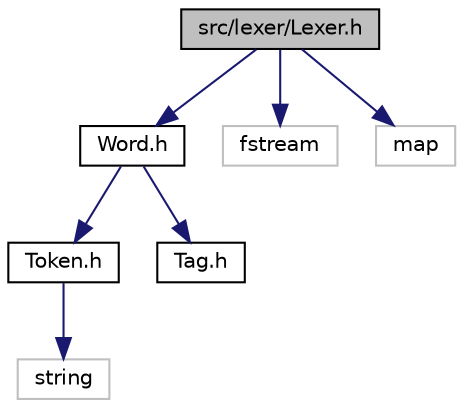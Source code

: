 digraph "src/lexer/Lexer.h"
{
  edge [fontname="Helvetica",fontsize="10",labelfontname="Helvetica",labelfontsize="10"];
  node [fontname="Helvetica",fontsize="10",shape=record];
  Node0 [label="src/lexer/Lexer.h",height=0.2,width=0.4,color="black", fillcolor="grey75", style="filled", fontcolor="black"];
  Node0 -> Node1 [color="midnightblue",fontsize="10",style="solid",fontname="Helvetica"];
  Node1 [label="Word.h",height=0.2,width=0.4,color="black", fillcolor="white", style="filled",URL="$_word_8h.html"];
  Node1 -> Node2 [color="midnightblue",fontsize="10",style="solid",fontname="Helvetica"];
  Node2 [label="Token.h",height=0.2,width=0.4,color="black", fillcolor="white", style="filled",URL="$_token_8h.html"];
  Node2 -> Node3 [color="midnightblue",fontsize="10",style="solid",fontname="Helvetica"];
  Node3 [label="string",height=0.2,width=0.4,color="grey75", fillcolor="white", style="filled"];
  Node1 -> Node4 [color="midnightblue",fontsize="10",style="solid",fontname="Helvetica"];
  Node4 [label="Tag.h",height=0.2,width=0.4,color="black", fillcolor="white", style="filled",URL="$_tag_8h.html"];
  Node0 -> Node5 [color="midnightblue",fontsize="10",style="solid",fontname="Helvetica"];
  Node5 [label="fstream",height=0.2,width=0.4,color="grey75", fillcolor="white", style="filled"];
  Node0 -> Node6 [color="midnightblue",fontsize="10",style="solid",fontname="Helvetica"];
  Node6 [label="map",height=0.2,width=0.4,color="grey75", fillcolor="white", style="filled"];
}
